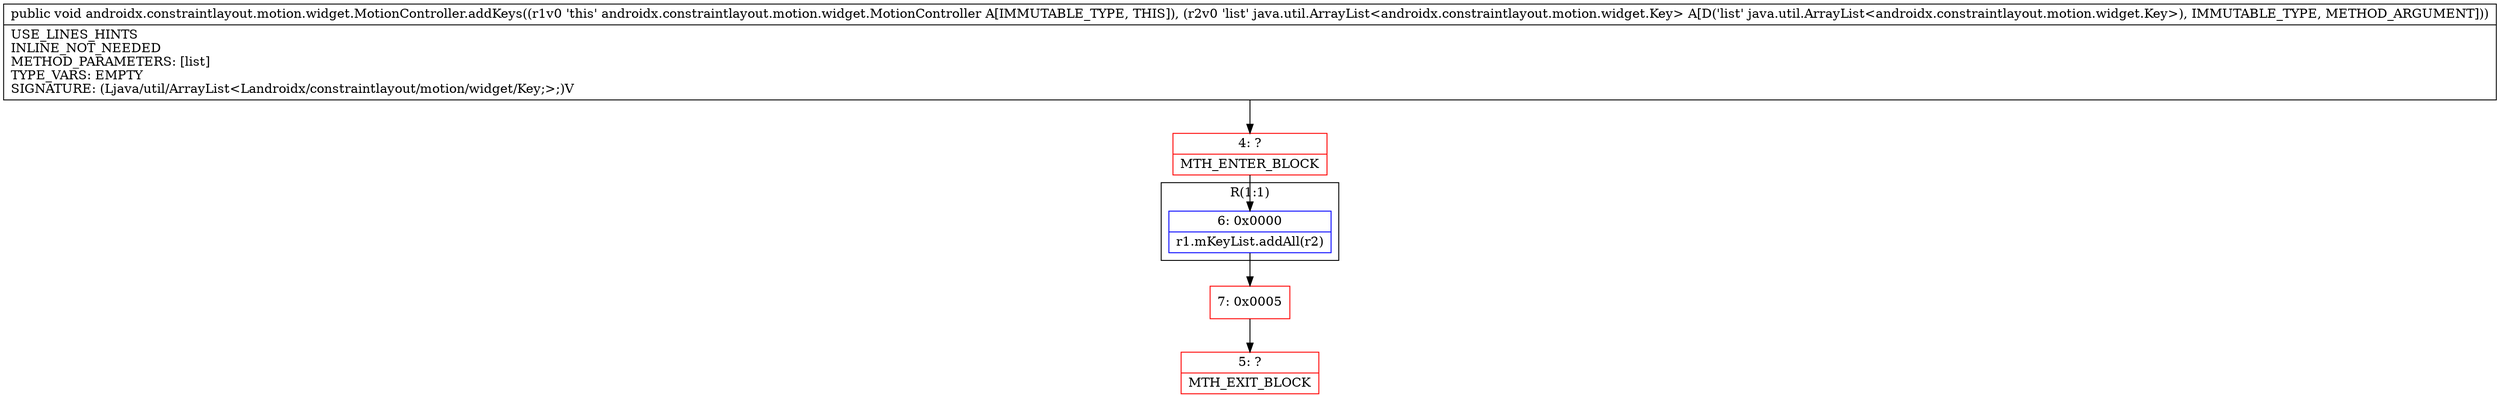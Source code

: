 digraph "CFG forandroidx.constraintlayout.motion.widget.MotionController.addKeys(Ljava\/util\/ArrayList;)V" {
subgraph cluster_Region_1584537545 {
label = "R(1:1)";
node [shape=record,color=blue];
Node_6 [shape=record,label="{6\:\ 0x0000|r1.mKeyList.addAll(r2)\l}"];
}
Node_4 [shape=record,color=red,label="{4\:\ ?|MTH_ENTER_BLOCK\l}"];
Node_7 [shape=record,color=red,label="{7\:\ 0x0005}"];
Node_5 [shape=record,color=red,label="{5\:\ ?|MTH_EXIT_BLOCK\l}"];
MethodNode[shape=record,label="{public void androidx.constraintlayout.motion.widget.MotionController.addKeys((r1v0 'this' androidx.constraintlayout.motion.widget.MotionController A[IMMUTABLE_TYPE, THIS]), (r2v0 'list' java.util.ArrayList\<androidx.constraintlayout.motion.widget.Key\> A[D('list' java.util.ArrayList\<androidx.constraintlayout.motion.widget.Key\>), IMMUTABLE_TYPE, METHOD_ARGUMENT]))  | USE_LINES_HINTS\lINLINE_NOT_NEEDED\lMETHOD_PARAMETERS: [list]\lTYPE_VARS: EMPTY\lSIGNATURE: (Ljava\/util\/ArrayList\<Landroidx\/constraintlayout\/motion\/widget\/Key;\>;)V\l}"];
MethodNode -> Node_4;Node_6 -> Node_7;
Node_4 -> Node_6;
Node_7 -> Node_5;
}

